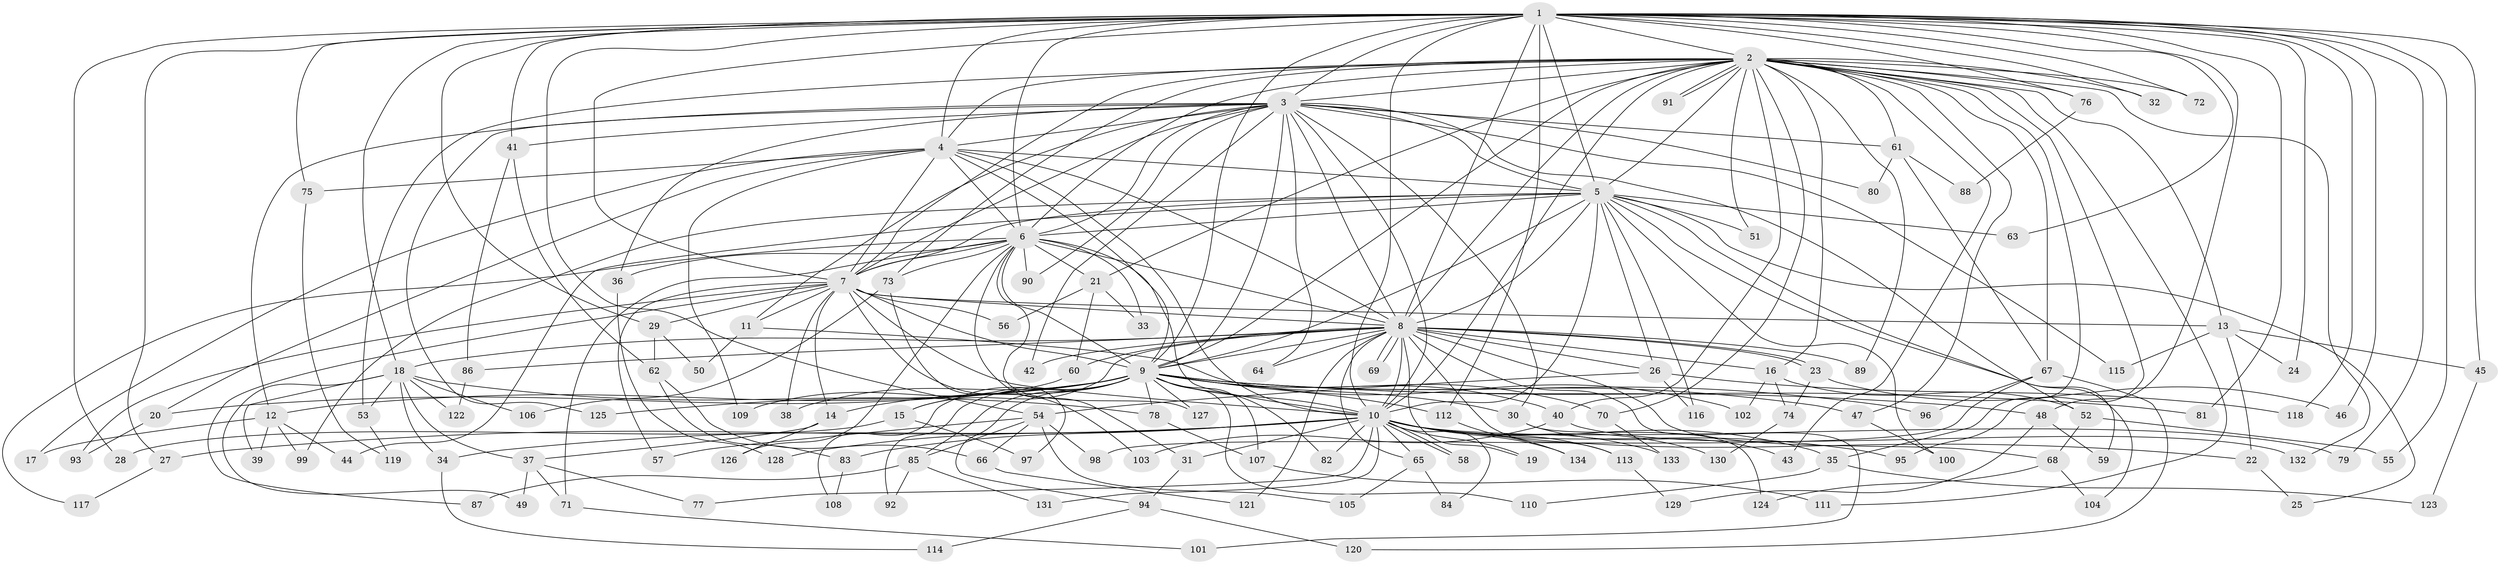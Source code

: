 // coarse degree distribution, {29: 0.0297029702970297, 31: 0.009900990099009901, 21: 0.009900990099009901, 13: 0.009900990099009901, 19: 0.009900990099009901, 16: 0.009900990099009901, 18: 0.009900990099009901, 26: 0.009900990099009901, 4: 0.16831683168316833, 6: 0.0297029702970297, 5: 0.039603960396039604, 9: 0.009900990099009901, 3: 0.2079207920792079, 2: 0.43564356435643564, 7: 0.009900990099009901}
// Generated by graph-tools (version 1.1) at 2025/23/03/03/25 07:23:39]
// undirected, 134 vertices, 293 edges
graph export_dot {
graph [start="1"]
  node [color=gray90,style=filled];
  1;
  2;
  3;
  4;
  5;
  6;
  7;
  8;
  9;
  10;
  11;
  12;
  13;
  14;
  15;
  16;
  17;
  18;
  19;
  20;
  21;
  22;
  23;
  24;
  25;
  26;
  27;
  28;
  29;
  30;
  31;
  32;
  33;
  34;
  35;
  36;
  37;
  38;
  39;
  40;
  41;
  42;
  43;
  44;
  45;
  46;
  47;
  48;
  49;
  50;
  51;
  52;
  53;
  54;
  55;
  56;
  57;
  58;
  59;
  60;
  61;
  62;
  63;
  64;
  65;
  66;
  67;
  68;
  69;
  70;
  71;
  72;
  73;
  74;
  75;
  76;
  77;
  78;
  79;
  80;
  81;
  82;
  83;
  84;
  85;
  86;
  87;
  88;
  89;
  90;
  91;
  92;
  93;
  94;
  95;
  96;
  97;
  98;
  99;
  100;
  101;
  102;
  103;
  104;
  105;
  106;
  107;
  108;
  109;
  110;
  111;
  112;
  113;
  114;
  115;
  116;
  117;
  118;
  119;
  120;
  121;
  122;
  123;
  124;
  125;
  126;
  127;
  128;
  129;
  130;
  131;
  132;
  133;
  134;
  1 -- 2;
  1 -- 3;
  1 -- 4;
  1 -- 5;
  1 -- 6;
  1 -- 7;
  1 -- 8;
  1 -- 9;
  1 -- 10;
  1 -- 18;
  1 -- 24;
  1 -- 27;
  1 -- 28;
  1 -- 29;
  1 -- 32;
  1 -- 41;
  1 -- 45;
  1 -- 46;
  1 -- 48;
  1 -- 54;
  1 -- 55;
  1 -- 63;
  1 -- 72;
  1 -- 75;
  1 -- 76;
  1 -- 79;
  1 -- 81;
  1 -- 112;
  1 -- 118;
  2 -- 3;
  2 -- 4;
  2 -- 5;
  2 -- 6;
  2 -- 7;
  2 -- 8;
  2 -- 9;
  2 -- 10;
  2 -- 13;
  2 -- 16;
  2 -- 21;
  2 -- 32;
  2 -- 35;
  2 -- 40;
  2 -- 43;
  2 -- 47;
  2 -- 51;
  2 -- 53;
  2 -- 61;
  2 -- 67;
  2 -- 70;
  2 -- 72;
  2 -- 73;
  2 -- 76;
  2 -- 89;
  2 -- 91;
  2 -- 91;
  2 -- 95;
  2 -- 111;
  2 -- 132;
  3 -- 4;
  3 -- 5;
  3 -- 6;
  3 -- 7;
  3 -- 8;
  3 -- 9;
  3 -- 10;
  3 -- 11;
  3 -- 12;
  3 -- 30;
  3 -- 36;
  3 -- 41;
  3 -- 42;
  3 -- 52;
  3 -- 61;
  3 -- 64;
  3 -- 80;
  3 -- 90;
  3 -- 115;
  3 -- 125;
  4 -- 5;
  4 -- 6;
  4 -- 7;
  4 -- 8;
  4 -- 9;
  4 -- 10;
  4 -- 17;
  4 -- 20;
  4 -- 75;
  4 -- 109;
  5 -- 6;
  5 -- 7;
  5 -- 8;
  5 -- 9;
  5 -- 10;
  5 -- 25;
  5 -- 26;
  5 -- 44;
  5 -- 51;
  5 -- 59;
  5 -- 63;
  5 -- 99;
  5 -- 100;
  5 -- 104;
  5 -- 116;
  6 -- 7;
  6 -- 8;
  6 -- 9;
  6 -- 10;
  6 -- 21;
  6 -- 31;
  6 -- 33;
  6 -- 36;
  6 -- 71;
  6 -- 73;
  6 -- 90;
  6 -- 117;
  6 -- 126;
  6 -- 127;
  7 -- 8;
  7 -- 9;
  7 -- 10;
  7 -- 11;
  7 -- 13;
  7 -- 14;
  7 -- 29;
  7 -- 38;
  7 -- 56;
  7 -- 57;
  7 -- 87;
  7 -- 93;
  7 -- 103;
  8 -- 9;
  8 -- 10;
  8 -- 15;
  8 -- 16;
  8 -- 18;
  8 -- 19;
  8 -- 23;
  8 -- 23;
  8 -- 26;
  8 -- 42;
  8 -- 60;
  8 -- 64;
  8 -- 65;
  8 -- 68;
  8 -- 69;
  8 -- 69;
  8 -- 86;
  8 -- 89;
  8 -- 101;
  8 -- 113;
  8 -- 121;
  9 -- 10;
  9 -- 12;
  9 -- 14;
  9 -- 15;
  9 -- 20;
  9 -- 30;
  9 -- 38;
  9 -- 40;
  9 -- 47;
  9 -- 48;
  9 -- 70;
  9 -- 78;
  9 -- 81;
  9 -- 82;
  9 -- 85;
  9 -- 92;
  9 -- 94;
  9 -- 96;
  9 -- 107;
  9 -- 108;
  9 -- 110;
  9 -- 112;
  9 -- 125;
  9 -- 127;
  10 -- 19;
  10 -- 22;
  10 -- 27;
  10 -- 31;
  10 -- 34;
  10 -- 35;
  10 -- 58;
  10 -- 58;
  10 -- 65;
  10 -- 77;
  10 -- 79;
  10 -- 82;
  10 -- 83;
  10 -- 84;
  10 -- 95;
  10 -- 113;
  10 -- 128;
  10 -- 130;
  10 -- 131;
  10 -- 133;
  10 -- 134;
  11 -- 50;
  11 -- 102;
  12 -- 17;
  12 -- 39;
  12 -- 44;
  12 -- 99;
  13 -- 22;
  13 -- 24;
  13 -- 45;
  13 -- 115;
  14 -- 37;
  14 -- 126;
  15 -- 28;
  15 -- 97;
  16 -- 52;
  16 -- 74;
  16 -- 102;
  18 -- 34;
  18 -- 37;
  18 -- 39;
  18 -- 49;
  18 -- 53;
  18 -- 78;
  18 -- 106;
  18 -- 122;
  20 -- 93;
  21 -- 33;
  21 -- 56;
  21 -- 60;
  22 -- 25;
  23 -- 46;
  23 -- 74;
  26 -- 54;
  26 -- 116;
  26 -- 118;
  27 -- 117;
  29 -- 50;
  29 -- 62;
  30 -- 43;
  30 -- 124;
  31 -- 94;
  34 -- 114;
  35 -- 110;
  35 -- 123;
  36 -- 128;
  37 -- 49;
  37 -- 71;
  37 -- 77;
  40 -- 103;
  40 -- 132;
  41 -- 62;
  41 -- 86;
  45 -- 123;
  47 -- 100;
  48 -- 59;
  48 -- 129;
  52 -- 55;
  52 -- 68;
  53 -- 119;
  54 -- 57;
  54 -- 66;
  54 -- 85;
  54 -- 98;
  54 -- 105;
  60 -- 109;
  61 -- 67;
  61 -- 80;
  61 -- 88;
  62 -- 66;
  62 -- 83;
  65 -- 84;
  65 -- 105;
  66 -- 121;
  67 -- 96;
  67 -- 98;
  67 -- 120;
  68 -- 104;
  68 -- 124;
  70 -- 133;
  71 -- 101;
  73 -- 97;
  73 -- 106;
  74 -- 130;
  75 -- 119;
  76 -- 88;
  78 -- 107;
  83 -- 108;
  85 -- 87;
  85 -- 92;
  85 -- 131;
  86 -- 122;
  94 -- 114;
  94 -- 120;
  107 -- 111;
  112 -- 134;
  113 -- 129;
}
